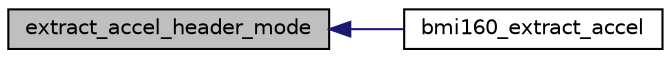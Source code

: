 digraph "extract_accel_header_mode"
{
  edge [fontname="Helvetica",fontsize="10",labelfontname="Helvetica",labelfontsize="10"];
  node [fontname="Helvetica",fontsize="10",shape=record];
  rankdir="LR";
  Node1 [label="extract_accel_header_mode",height=0.2,width=0.4,color="black", fillcolor="grey75", style="filled", fontcolor="black"];
  Node1 -> Node2 [dir="back",color="midnightblue",fontsize="10",style="solid",fontname="Helvetica"];
  Node2 [label="bmi160_extract_accel",height=0.2,width=0.4,color="black", fillcolor="white", style="filled",URL="$bmi160_8h.html#ae548739f4185fa7fef8cb718ec6bd91d",tooltip="This API parses and extracts the accelerometer frames from FIFO data read by the \"bmi160_get_fifo_dat..."];
}
